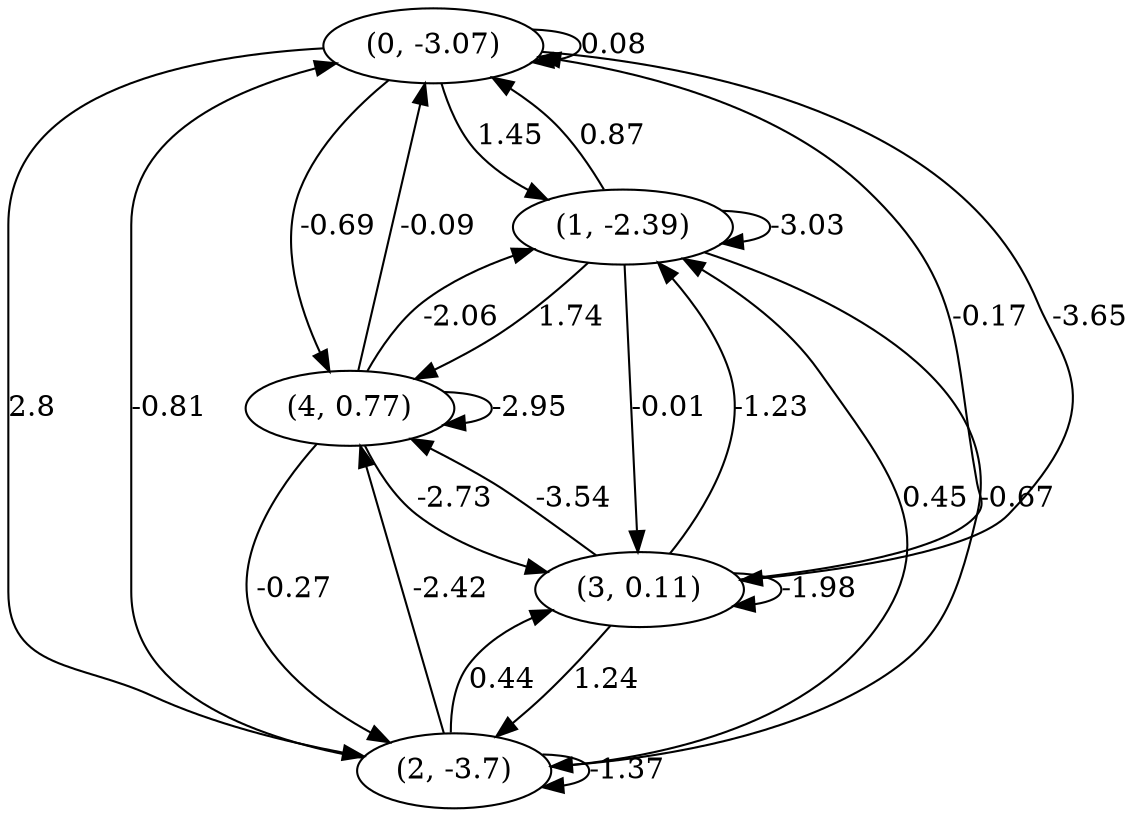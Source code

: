 digraph {
    0 [ label = "(0, -3.07)" ]
    1 [ label = "(1, -2.39)" ]
    2 [ label = "(2, -3.7)" ]
    3 [ label = "(3, 0.11)" ]
    4 [ label = "(4, 0.77)" ]
    0 -> 0 [ label = "0.08" ]
    1 -> 1 [ label = "-3.03" ]
    2 -> 2 [ label = "-1.37" ]
    3 -> 3 [ label = "-1.98" ]
    4 -> 4 [ label = "-2.95" ]
    1 -> 0 [ label = "0.87" ]
    2 -> 0 [ label = "-0.81" ]
    3 -> 0 [ label = "-0.17" ]
    4 -> 0 [ label = "-0.09" ]
    0 -> 1 [ label = "1.45" ]
    2 -> 1 [ label = "0.45" ]
    3 -> 1 [ label = "-1.23" ]
    4 -> 1 [ label = "-2.06" ]
    0 -> 2 [ label = "2.8" ]
    1 -> 2 [ label = "-0.67" ]
    3 -> 2 [ label = "1.24" ]
    4 -> 2 [ label = "-0.27" ]
    0 -> 3 [ label = "-3.65" ]
    1 -> 3 [ label = "-0.01" ]
    2 -> 3 [ label = "0.44" ]
    4 -> 3 [ label = "-2.73" ]
    0 -> 4 [ label = "-0.69" ]
    1 -> 4 [ label = "1.74" ]
    2 -> 4 [ label = "-2.42" ]
    3 -> 4 [ label = "-3.54" ]
}

